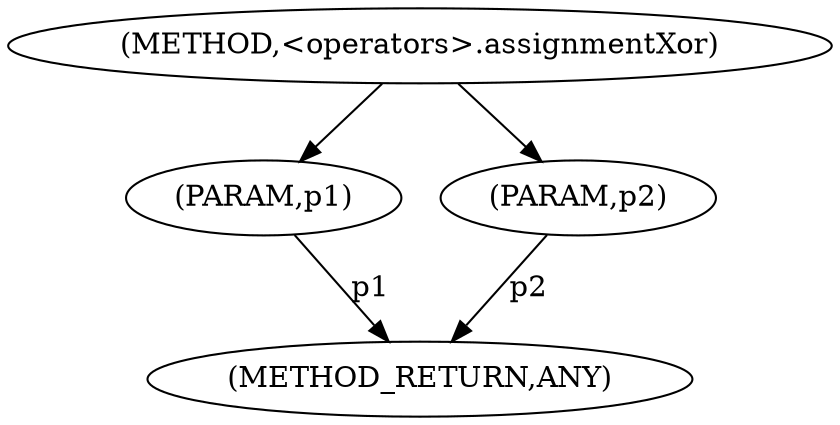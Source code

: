 digraph "&lt;operators&gt;.assignmentXor" {  
"6131" [label = <(METHOD,&lt;operators&gt;.assignmentXor)> ]
"6135" [label = <(METHOD_RETURN,ANY)> ]
"6132" [label = <(PARAM,p1)> ]
"6133" [label = <(PARAM,p2)> ]
  "6132" -> "6135"  [ label = "p1"] 
  "6133" -> "6135"  [ label = "p2"] 
  "6131" -> "6132" 
  "6131" -> "6133" 
}
